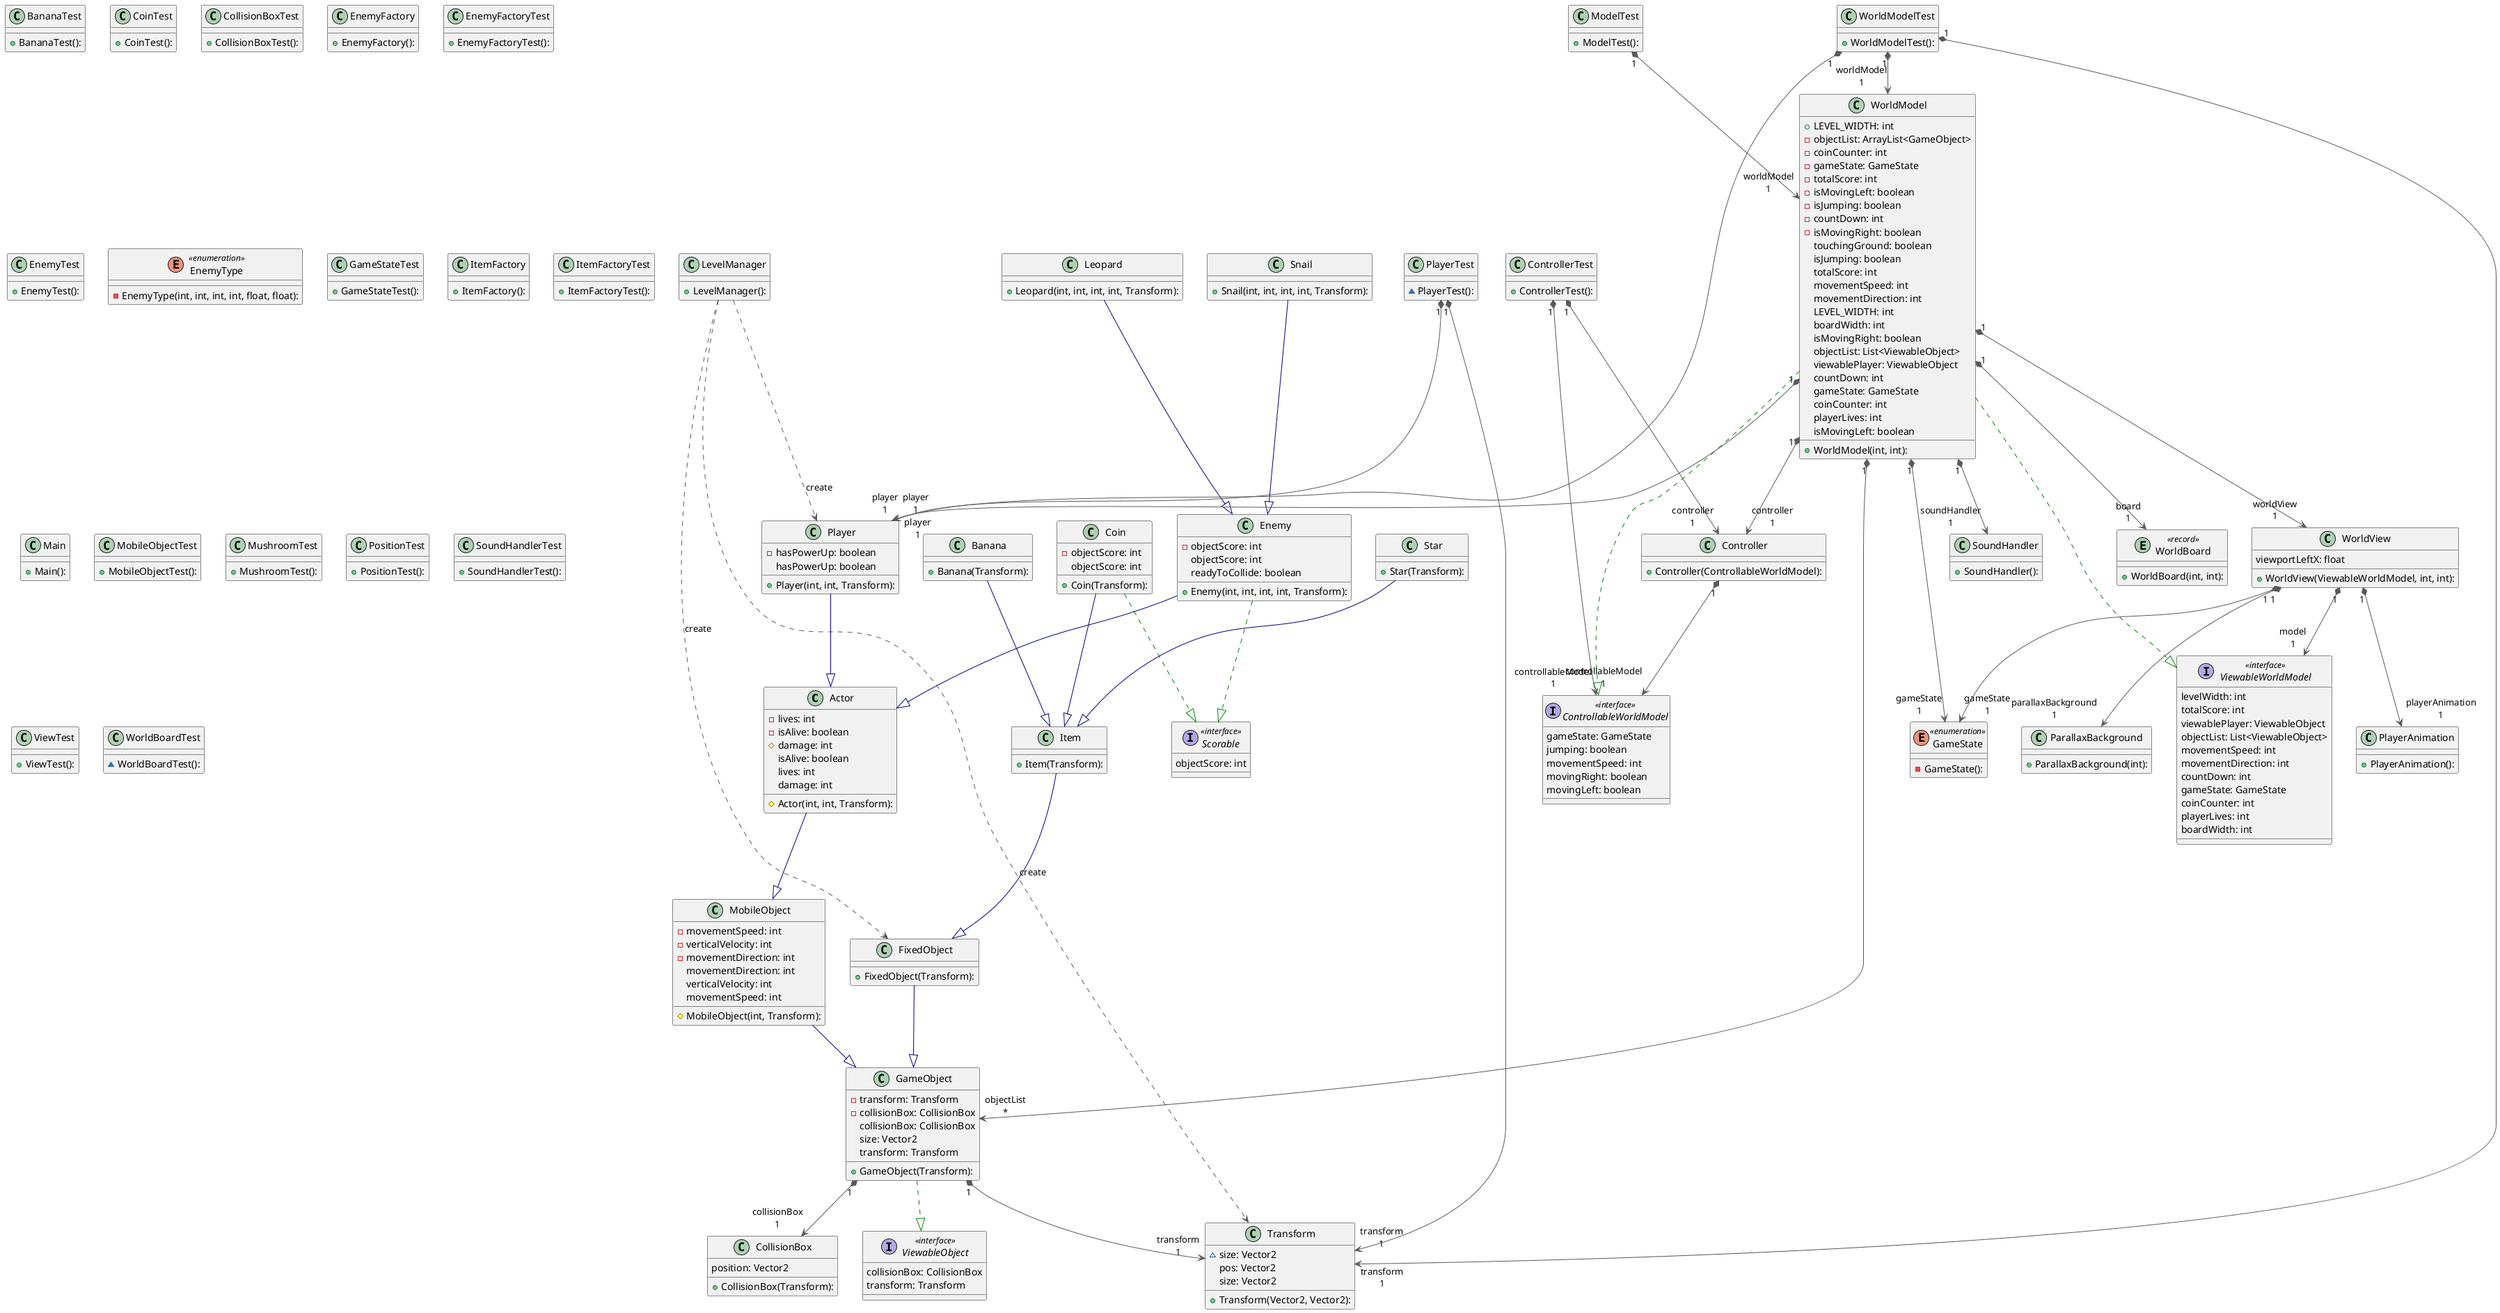 @startuml

class Actor {
  # Actor(int, int, Transform): 
  - lives: int
  - isAlive: boolean
  # damage: int
   isAlive: boolean
   lives: int
   damage: int
}
class Banana {
  + Banana(Transform): 
}
class BananaTest {
  + BananaTest(): 
}
class Coin {
  + Coin(Transform): 
  - objectScore: int
   objectScore: int
}
class CoinTest {
  + CoinTest(): 
}
class CollisionBox {
  + CollisionBox(Transform): 
   position: Vector2
}
class CollisionBoxTest {
  + CollisionBoxTest(): 
}
interface ControllableWorldModel << interface >> {
   gameState: GameState
   jumping: boolean
   movementSpeed: int
   movingRight: boolean
   movingLeft: boolean
}
class Controller {
  + Controller(ControllableWorldModel): 
}
class ControllerTest {
  + ControllerTest(): 
}
class Enemy {
  + Enemy(int, int, int, int, Transform): 
  - objectScore: int
   objectScore: int
   readyToCollide: boolean
}
class EnemyFactory {
  + EnemyFactory(): 
}
class EnemyFactoryTest {
  + EnemyFactoryTest(): 
}
class EnemyTest {
  + EnemyTest(): 
}
enum EnemyType << enumeration >> {
  - EnemyType(int, int, int, int, float, float): 
}
class FixedObject {
  + FixedObject(Transform): 
}
class GameObject {
  + GameObject(Transform): 
  - transform: Transform
  - collisionBox: CollisionBox
   collisionBox: CollisionBox
   size: Vector2
   transform: Transform
}
enum GameState << enumeration >> {
  - GameState(): 
}
class GameStateTest {
  + GameStateTest(): 
}
class Item {
  + Item(Transform): 
}
class ItemFactory {
  + ItemFactory(): 
}
class ItemFactoryTest {
  + ItemFactoryTest(): 
}
class Leopard {
  + Leopard(int, int, int, int, Transform): 
}
class LevelManager {
  + LevelManager(): 
}
class Main {
  + Main(): 
}
class MobileObject {
  # MobileObject(int, Transform): 
  - movementSpeed: int
  - verticalVelocity: int
  - movementDirection: int
   movementDirection: int
   verticalVelocity: int
   movementSpeed: int
}
class MobileObjectTest {
  + MobileObjectTest(): 
}
class ModelTest {
  + ModelTest(): 
}
class MushroomTest {
  + MushroomTest(): 
}
class ParallaxBackground {
  + ParallaxBackground(int): 
}
class Player {
  + Player(int, int, Transform): 
  - hasPowerUp: boolean
   hasPowerUp: boolean
}
class PlayerAnimation {
  + PlayerAnimation(): 
}
class PlayerTest {
  ~ PlayerTest(): 
}
class PositionTest {
  + PositionTest(): 
}
interface Scorable << interface >> {
   objectScore: int
}
class Snail {
  + Snail(int, int, int, int, Transform): 
}
class SoundHandler {
  + SoundHandler(): 
}
class SoundHandlerTest {
  + SoundHandlerTest(): 
}
class Star {
  + Star(Transform): 
}
class Transform {
  + Transform(Vector2, Vector2): 
  ~ size: Vector2
   pos: Vector2
   size: Vector2
}
class ViewTest {
  + ViewTest(): 
}
interface ViewableObject << interface >> {
   collisionBox: CollisionBox
   transform: Transform
}
interface ViewableWorldModel << interface >> {
   levelWidth: int
   totalScore: int
   viewablePlayer: ViewableObject
   objectList: List<ViewableObject>
   movementSpeed: int
   movementDirection: int
   countDown: int
   gameState: GameState
   coinCounter: int
   playerLives: int
   boardWidth: int
}
entity WorldBoard << record >> {
  + WorldBoard(int, int): 
}
class WorldBoardTest {
  ~ WorldBoardTest(): 
}
class WorldModel {
  + WorldModel(int, int): 
  + LEVEL_WIDTH: int
  - objectList: ArrayList<GameObject>
  - coinCounter: int
  - gameState: GameState
  - totalScore: int
  - isMovingLeft: boolean
  - isJumping: boolean
  - countDown: int
  - isMovingRight: boolean
   touchingGround: boolean
   isJumping: boolean
   totalScore: int
   movementSpeed: int
   movementDirection: int
   LEVEL_WIDTH: int
   boardWidth: int
   isMovingRight: boolean
   objectList: List<ViewableObject>
   viewablePlayer: ViewableObject
   countDown: int
   gameState: GameState
   coinCounter: int
   playerLives: int
   isMovingLeft: boolean
}
class WorldModelTest {
  + WorldModelTest(): 
}
class WorldView {
  + WorldView(ViewableWorldModel, int, int): 
   viewportLeftX: float
}

Actor                   -[#000082,plain]-^  MobileObject           
Banana                  -[#000082,plain]-^  Item                   
Coin                    -[#000082,plain]-^  Item                   
Coin                    -[#008200,dashed]-^  Scorable               
Controller             "1" *-[#595959,plain]-> "controllableModel\n1" ControllableWorldModel 
ControllerTest         "1" *-[#595959,plain]-> "controllableModel\n1" ControllableWorldModel 
ControllerTest         "1" *-[#595959,plain]-> "controller\n1" Controller             
Enemy                   -[#000082,plain]-^  Actor                  
Enemy                   -[#008200,dashed]-^  Scorable               
FixedObject             -[#000082,plain]-^  GameObject             
GameObject             "1" *-[#595959,plain]-> "collisionBox\n1" CollisionBox           
GameObject             "1" *-[#595959,plain]-> "transform\n1" Transform              
GameObject              -[#008200,dashed]-^  ViewableObject         
Item                    -[#000082,plain]-^  FixedObject            
Leopard                 -[#000082,plain]-^  Enemy                  
LevelManager            -[#595959,dashed]->  FixedObject            : "«create»"
LevelManager            -[#595959,dashed]->  Player                 : "«create»"
LevelManager            -[#595959,dashed]->  Transform              : "«create»"
MobileObject            -[#000082,plain]-^  GameObject             
ModelTest              "1" *-[#595959,plain]-> "worldModel\n1" WorldModel             
Player                  -[#000082,plain]-^  Actor                  
PlayerTest             "1" *-[#595959,plain]-> "player\n1" Player                 
PlayerTest             "1" *-[#595959,plain]-> "transform\n1" Transform              
Snail                   -[#000082,plain]-^  Enemy                  
Star                    -[#000082,plain]-^  Item                   
WorldModel              -[#008200,dashed]-^  ControllableWorldModel 
WorldModel             "1" *-[#595959,plain]-> "controller\n1" Controller             
WorldModel             "1" *-[#595959,plain]-> "objectList\n*" GameObject             
WorldModel             "1" *-[#595959,plain]-> "gameState\n1" GameState              
WorldModel             "1" *-[#595959,plain]-> "player\n1" Player                 
WorldModel             "1" *-[#595959,plain]-> "soundHandler\n1" SoundHandler           
WorldModel              -[#008200,dashed]-^  ViewableWorldModel     
WorldModel             "1" *-[#595959,plain]-> "board\n1" WorldBoard             
WorldModel             "1" *-[#595959,plain]-> "worldView\n1" WorldView              
WorldModelTest         "1" *-[#595959,plain]-> "player\n1" Player                 
WorldModelTest         "1" *-[#595959,plain]-> "transform\n1" Transform              
WorldModelTest         "1" *-[#595959,plain]-> "worldModel\n1" WorldModel             
WorldView              "1" *-[#595959,plain]-> "gameState\n1" GameState              
WorldView              "1" *-[#595959,plain]-> "parallaxBackground\n1" ParallaxBackground     
WorldView              "1" *-[#595959,plain]-> "playerAnimation\n1" PlayerAnimation        
WorldView              "1" *-[#595959,plain]-> "model\n1" ViewableWorldModel     
@enduml
